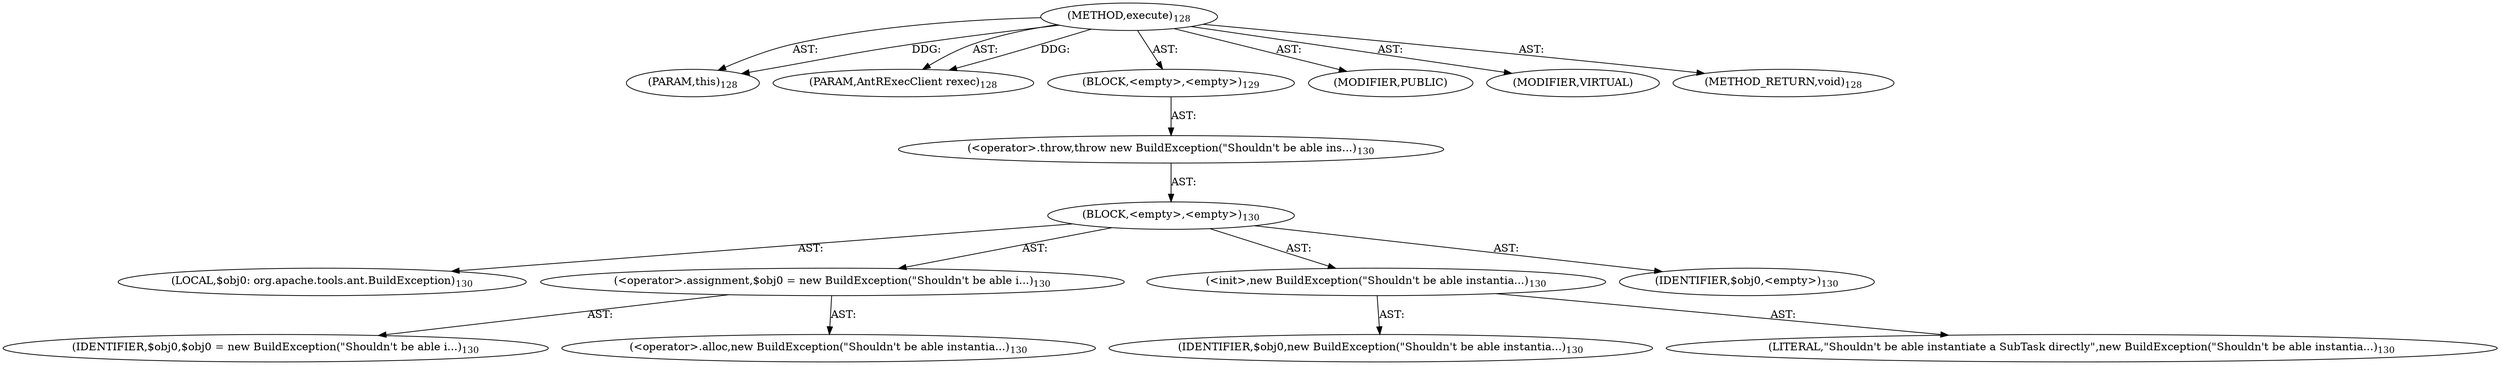 digraph "execute" {  
"111669149696" [label = <(METHOD,execute)<SUB>128</SUB>> ]
"115964117014" [label = <(PARAM,this)<SUB>128</SUB>> ]
"115964117015" [label = <(PARAM,AntRExecClient rexec)<SUB>128</SUB>> ]
"25769803776" [label = <(BLOCK,&lt;empty&gt;,&lt;empty&gt;)<SUB>129</SUB>> ]
"30064771072" [label = <(&lt;operator&gt;.throw,throw new BuildException(&quot;Shouldn't be able ins...)<SUB>130</SUB>> ]
"25769803777" [label = <(BLOCK,&lt;empty&gt;,&lt;empty&gt;)<SUB>130</SUB>> ]
"94489280512" [label = <(LOCAL,$obj0: org.apache.tools.ant.BuildException)<SUB>130</SUB>> ]
"30064771073" [label = <(&lt;operator&gt;.assignment,$obj0 = new BuildException(&quot;Shouldn't be able i...)<SUB>130</SUB>> ]
"68719476770" [label = <(IDENTIFIER,$obj0,$obj0 = new BuildException(&quot;Shouldn't be able i...)<SUB>130</SUB>> ]
"30064771074" [label = <(&lt;operator&gt;.alloc,new BuildException(&quot;Shouldn't be able instantia...)<SUB>130</SUB>> ]
"30064771075" [label = <(&lt;init&gt;,new BuildException(&quot;Shouldn't be able instantia...)<SUB>130</SUB>> ]
"68719476771" [label = <(IDENTIFIER,$obj0,new BuildException(&quot;Shouldn't be able instantia...)<SUB>130</SUB>> ]
"90194313216" [label = <(LITERAL,&quot;Shouldn't be able instantiate a SubTask directly&quot;,new BuildException(&quot;Shouldn't be able instantia...)<SUB>130</SUB>> ]
"68719476772" [label = <(IDENTIFIER,$obj0,&lt;empty&gt;)<SUB>130</SUB>> ]
"133143986186" [label = <(MODIFIER,PUBLIC)> ]
"133143986187" [label = <(MODIFIER,VIRTUAL)> ]
"128849018880" [label = <(METHOD_RETURN,void)<SUB>128</SUB>> ]
  "111669149696" -> "115964117014"  [ label = "AST: "] 
  "111669149696" -> "115964117015"  [ label = "AST: "] 
  "111669149696" -> "25769803776"  [ label = "AST: "] 
  "111669149696" -> "133143986186"  [ label = "AST: "] 
  "111669149696" -> "133143986187"  [ label = "AST: "] 
  "111669149696" -> "128849018880"  [ label = "AST: "] 
  "25769803776" -> "30064771072"  [ label = "AST: "] 
  "30064771072" -> "25769803777"  [ label = "AST: "] 
  "25769803777" -> "94489280512"  [ label = "AST: "] 
  "25769803777" -> "30064771073"  [ label = "AST: "] 
  "25769803777" -> "30064771075"  [ label = "AST: "] 
  "25769803777" -> "68719476772"  [ label = "AST: "] 
  "30064771073" -> "68719476770"  [ label = "AST: "] 
  "30064771073" -> "30064771074"  [ label = "AST: "] 
  "30064771075" -> "68719476771"  [ label = "AST: "] 
  "30064771075" -> "90194313216"  [ label = "AST: "] 
  "111669149696" -> "115964117014"  [ label = "DDG: "] 
  "111669149696" -> "115964117015"  [ label = "DDG: "] 
}
